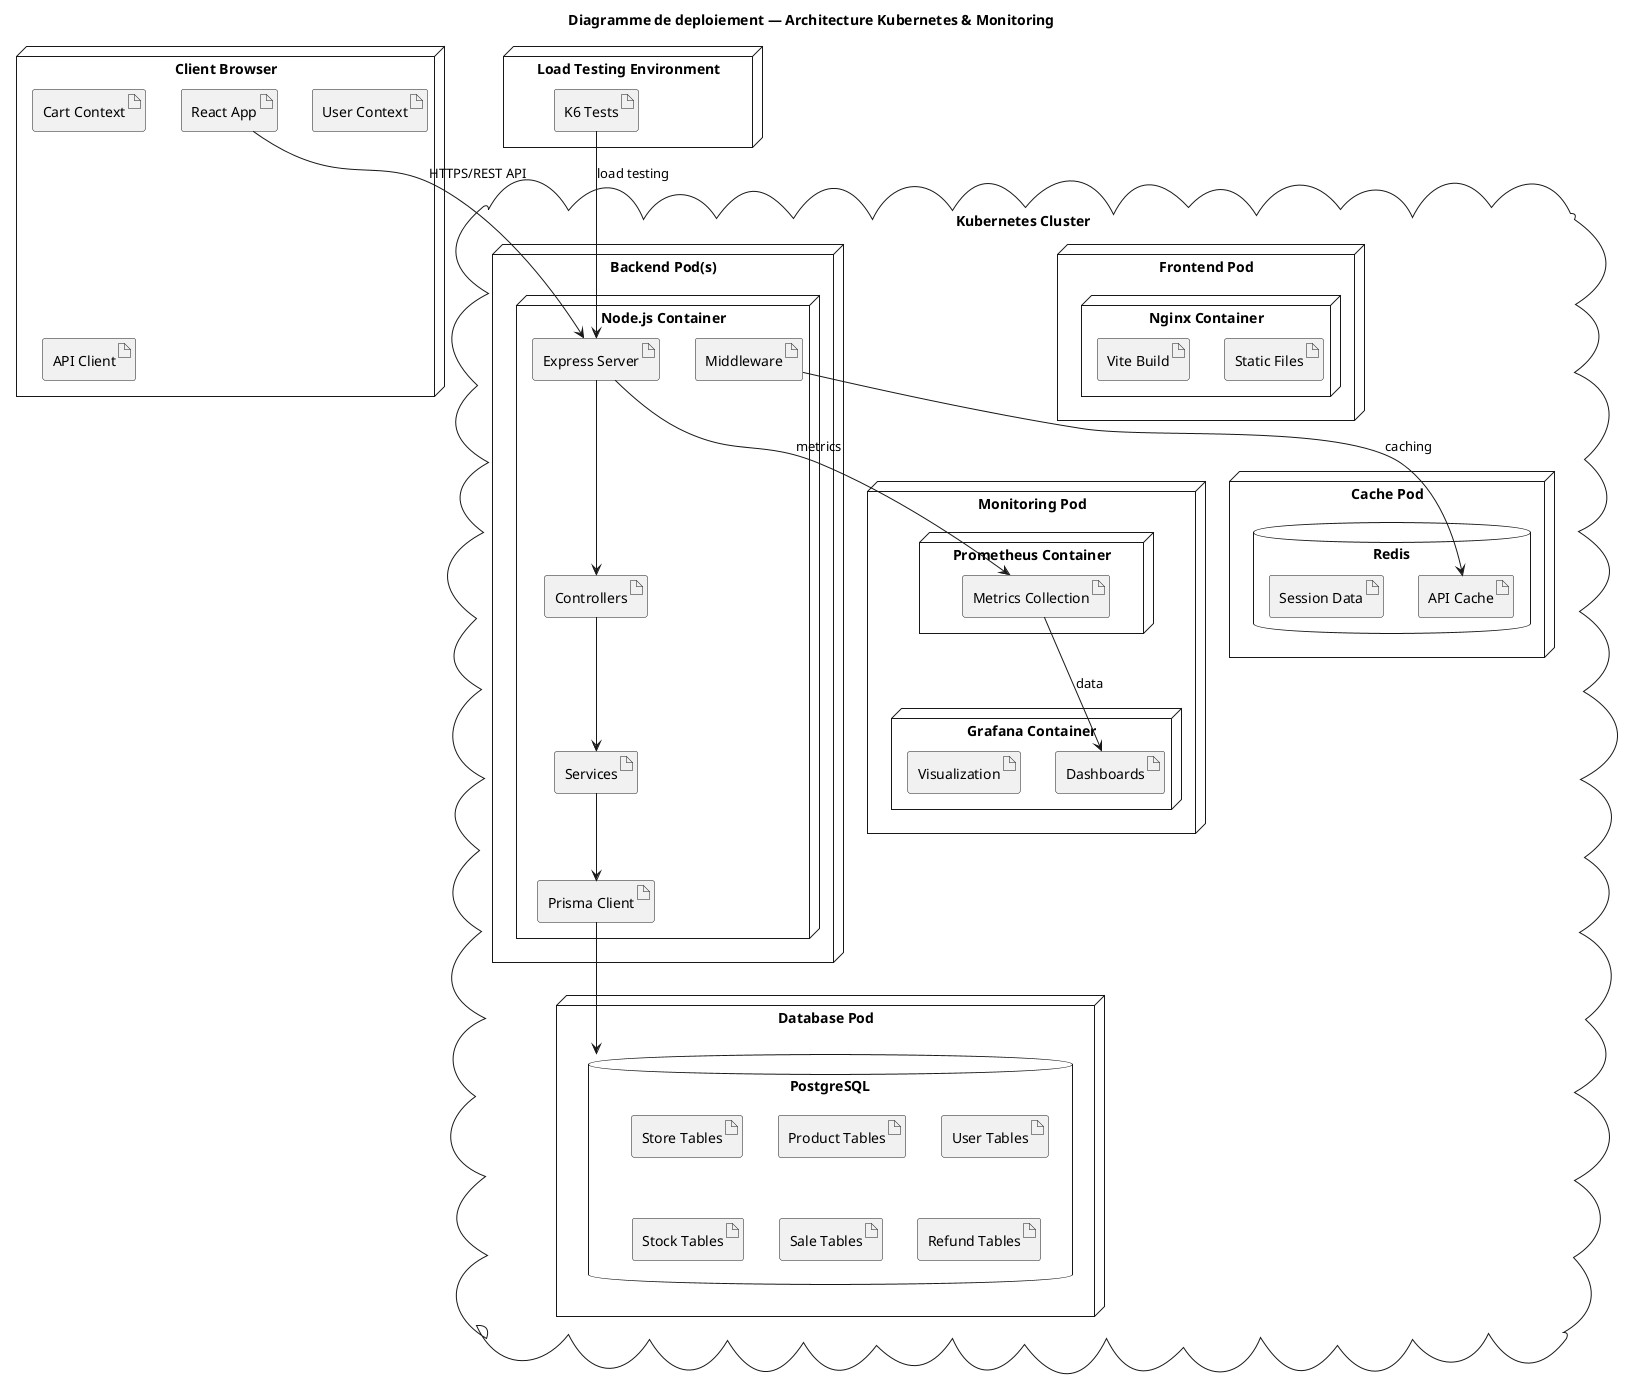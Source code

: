 @startuml Diagramme de deploiement
title Diagramme de deploiement — Architecture Kubernetes & Monitoring

node "Client Browser" {
  artifact "React App" as ReactApp
  artifact "Cart Context"
  artifact "User Context"
  artifact "API Client"
}

cloud "Kubernetes Cluster" {
  node "Frontend Pod" {
    node "Nginx Container" {
      artifact "Static Files"
      artifact "Vite Build"
    }
  }
  
  node "Backend Pod(s)" {
    node "Node.js Container" {
      artifact "Express Server"
      artifact "Controllers"
      artifact "Services"
      artifact "Middleware"
      artifact "Prisma Client"
    }
  }
  
  node "Database Pod" {
    database "PostgreSQL" as DB {
      artifact "Store Tables"
      artifact "Product Tables"
      artifact "User Tables"
      artifact "Stock Tables"
      artifact "Sale Tables"
      artifact "Refund Tables"
    }
  }
  
  node "Cache Pod" {
    database "Redis" {
      artifact "API Cache"
      artifact "Session Data"
    }
  }
  
  node "Monitoring Pod" {
    node "Prometheus Container" {
      artifact "Metrics Collection"
    }
    node "Grafana Container" {
      artifact "Dashboards"
      artifact "Visualization"
    }
  }
}

node "Load Testing Environment" {
  artifact "K6 Tests"
}

' Connections
ReactApp --> "Express Server" : HTTPS/REST API
"Express Server" --> "Controllers"
"Controllers" --> "Services"
"Services" --> "Prisma Client"
"Prisma Client" --> DB
"Middleware" --> "API Cache" : caching
"Express Server" --> "Metrics Collection" : metrics
"Metrics Collection" --> "Dashboards" : data
"K6 Tests" --> "Express Server" : load testing

@enduml

